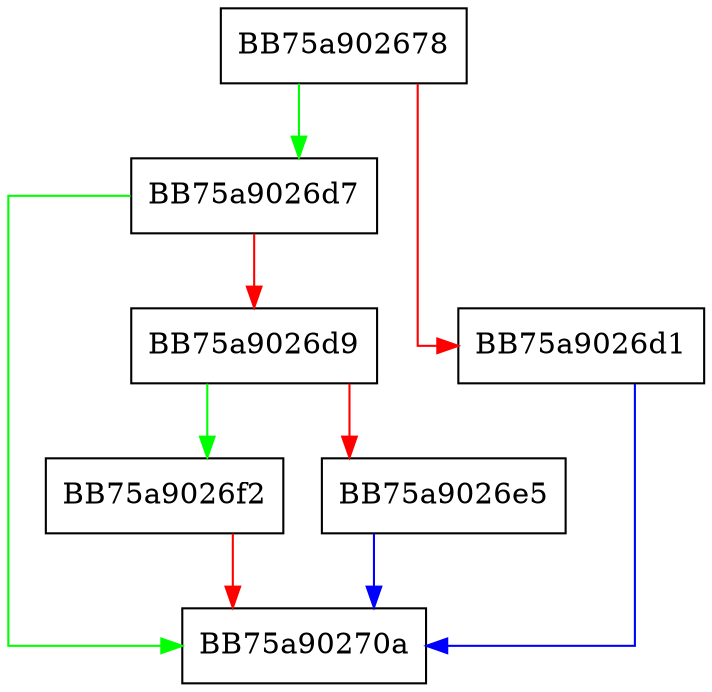 digraph _build_utf16_image_loading_event {
  node [shape="box"];
  graph [splines=ortho];
  BB75a902678 -> BB75a9026d7 [color="green"];
  BB75a902678 -> BB75a9026d1 [color="red"];
  BB75a9026d1 -> BB75a90270a [color="blue"];
  BB75a9026d7 -> BB75a90270a [color="green"];
  BB75a9026d7 -> BB75a9026d9 [color="red"];
  BB75a9026d9 -> BB75a9026f2 [color="green"];
  BB75a9026d9 -> BB75a9026e5 [color="red"];
  BB75a9026e5 -> BB75a90270a [color="blue"];
  BB75a9026f2 -> BB75a90270a [color="red"];
}